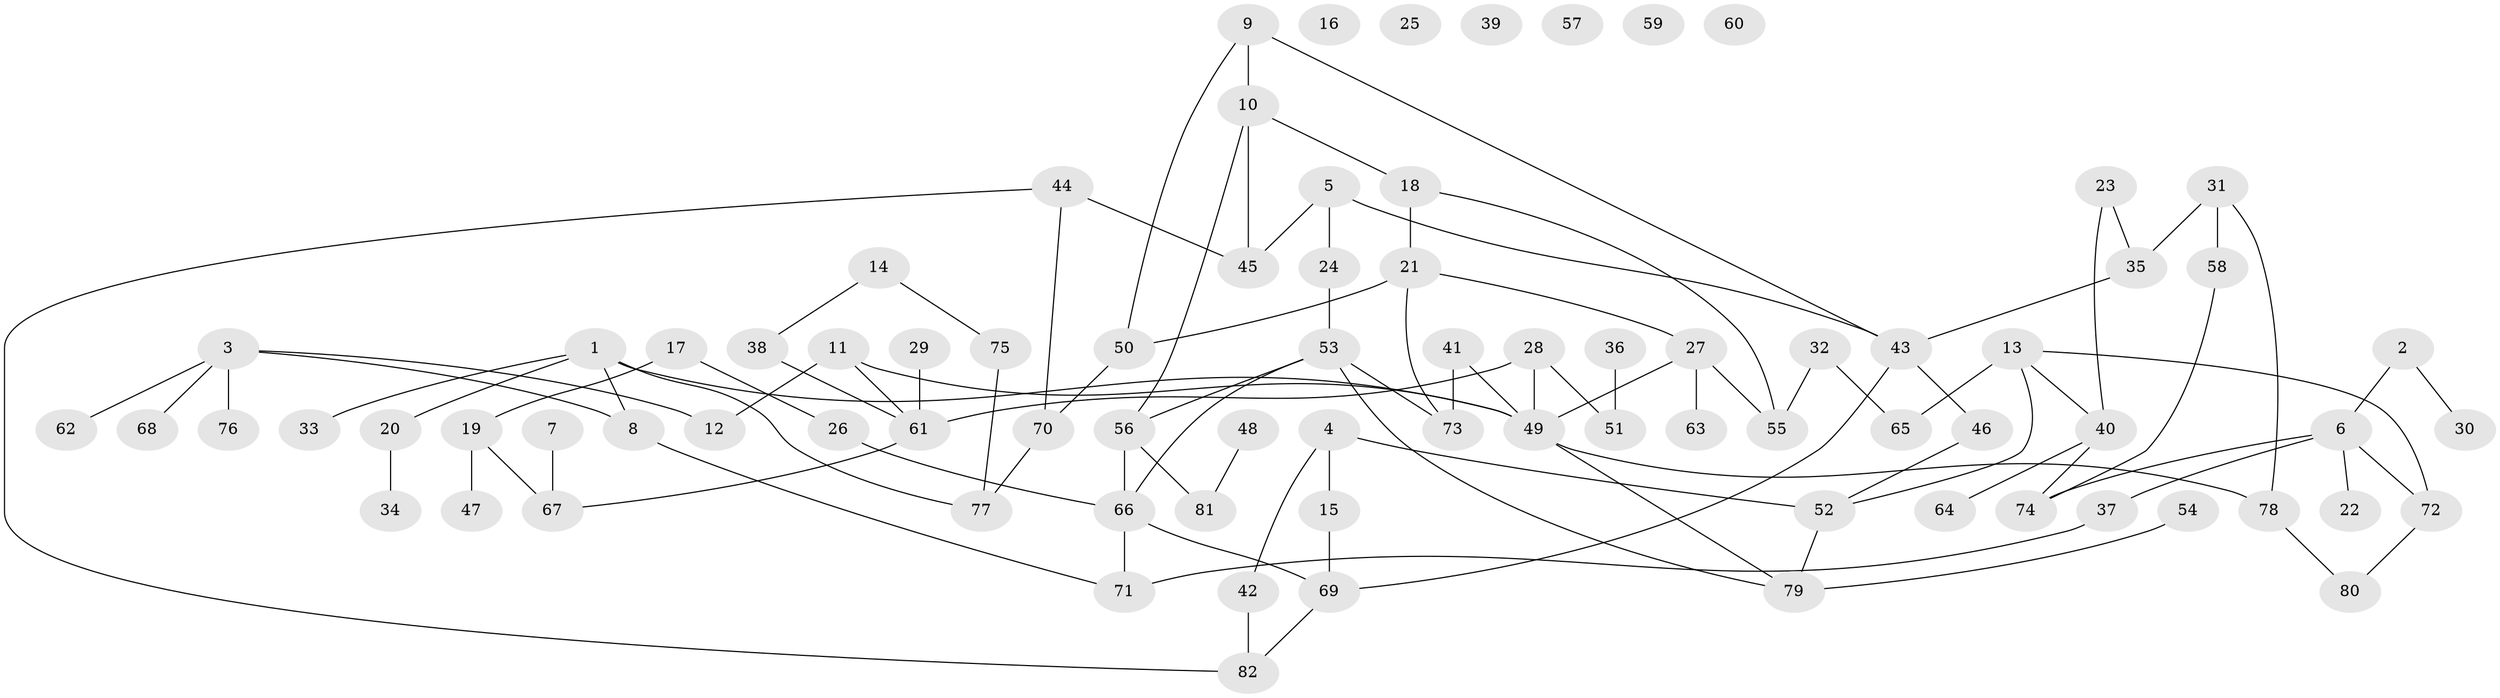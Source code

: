 // coarse degree distribution, {6: 0.017543859649122806, 1: 0.17543859649122806, 4: 0.12280701754385964, 5: 0.10526315789473684, 2: 0.21052631578947367, 3: 0.22807017543859648, 0: 0.10526315789473684, 8: 0.017543859649122806, 7: 0.017543859649122806}
// Generated by graph-tools (version 1.1) at 2025/41/03/06/25 10:41:20]
// undirected, 82 vertices, 102 edges
graph export_dot {
graph [start="1"]
  node [color=gray90,style=filled];
  1;
  2;
  3;
  4;
  5;
  6;
  7;
  8;
  9;
  10;
  11;
  12;
  13;
  14;
  15;
  16;
  17;
  18;
  19;
  20;
  21;
  22;
  23;
  24;
  25;
  26;
  27;
  28;
  29;
  30;
  31;
  32;
  33;
  34;
  35;
  36;
  37;
  38;
  39;
  40;
  41;
  42;
  43;
  44;
  45;
  46;
  47;
  48;
  49;
  50;
  51;
  52;
  53;
  54;
  55;
  56;
  57;
  58;
  59;
  60;
  61;
  62;
  63;
  64;
  65;
  66;
  67;
  68;
  69;
  70;
  71;
  72;
  73;
  74;
  75;
  76;
  77;
  78;
  79;
  80;
  81;
  82;
  1 -- 8;
  1 -- 20;
  1 -- 33;
  1 -- 49;
  1 -- 77;
  2 -- 6;
  2 -- 30;
  3 -- 8;
  3 -- 12;
  3 -- 62;
  3 -- 68;
  3 -- 76;
  4 -- 15;
  4 -- 42;
  4 -- 52;
  5 -- 24;
  5 -- 43;
  5 -- 45;
  6 -- 22;
  6 -- 37;
  6 -- 72;
  6 -- 74;
  7 -- 67;
  8 -- 71;
  9 -- 10;
  9 -- 43;
  9 -- 50;
  10 -- 18;
  10 -- 45;
  10 -- 56;
  11 -- 12;
  11 -- 49;
  11 -- 61;
  13 -- 40;
  13 -- 52;
  13 -- 65;
  13 -- 72;
  14 -- 38;
  14 -- 75;
  15 -- 69;
  17 -- 19;
  17 -- 26;
  18 -- 21;
  18 -- 55;
  19 -- 47;
  19 -- 67;
  20 -- 34;
  21 -- 27;
  21 -- 50;
  21 -- 73;
  23 -- 35;
  23 -- 40;
  24 -- 53;
  26 -- 66;
  27 -- 49;
  27 -- 55;
  27 -- 63;
  28 -- 49;
  28 -- 51;
  28 -- 61;
  29 -- 61;
  31 -- 35;
  31 -- 58;
  31 -- 78;
  32 -- 55;
  32 -- 65;
  35 -- 43;
  36 -- 51;
  37 -- 71;
  38 -- 61;
  40 -- 64;
  40 -- 74;
  41 -- 49;
  41 -- 73;
  42 -- 82;
  43 -- 46;
  43 -- 69;
  44 -- 45;
  44 -- 70;
  44 -- 82;
  46 -- 52;
  48 -- 81;
  49 -- 78;
  49 -- 79;
  50 -- 70;
  52 -- 79;
  53 -- 56;
  53 -- 66;
  53 -- 73;
  53 -- 79;
  54 -- 79;
  56 -- 66;
  56 -- 81;
  58 -- 74;
  61 -- 67;
  66 -- 69;
  66 -- 71;
  69 -- 82;
  70 -- 77;
  72 -- 80;
  75 -- 77;
  78 -- 80;
}

